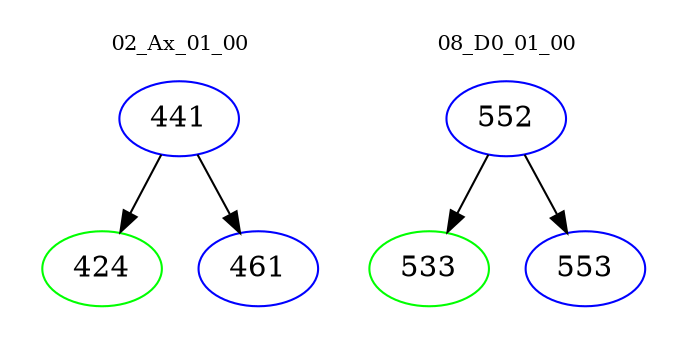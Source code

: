 digraph{
subgraph cluster_0 {
color = white
label = "02_Ax_01_00";
fontsize=10;
T0_441 [label="441", color="blue"]
T0_441 -> T0_424 [color="black"]
T0_424 [label="424", color="green"]
T0_441 -> T0_461 [color="black"]
T0_461 [label="461", color="blue"]
}
subgraph cluster_1 {
color = white
label = "08_D0_01_00";
fontsize=10;
T1_552 [label="552", color="blue"]
T1_552 -> T1_533 [color="black"]
T1_533 [label="533", color="green"]
T1_552 -> T1_553 [color="black"]
T1_553 [label="553", color="blue"]
}
}
